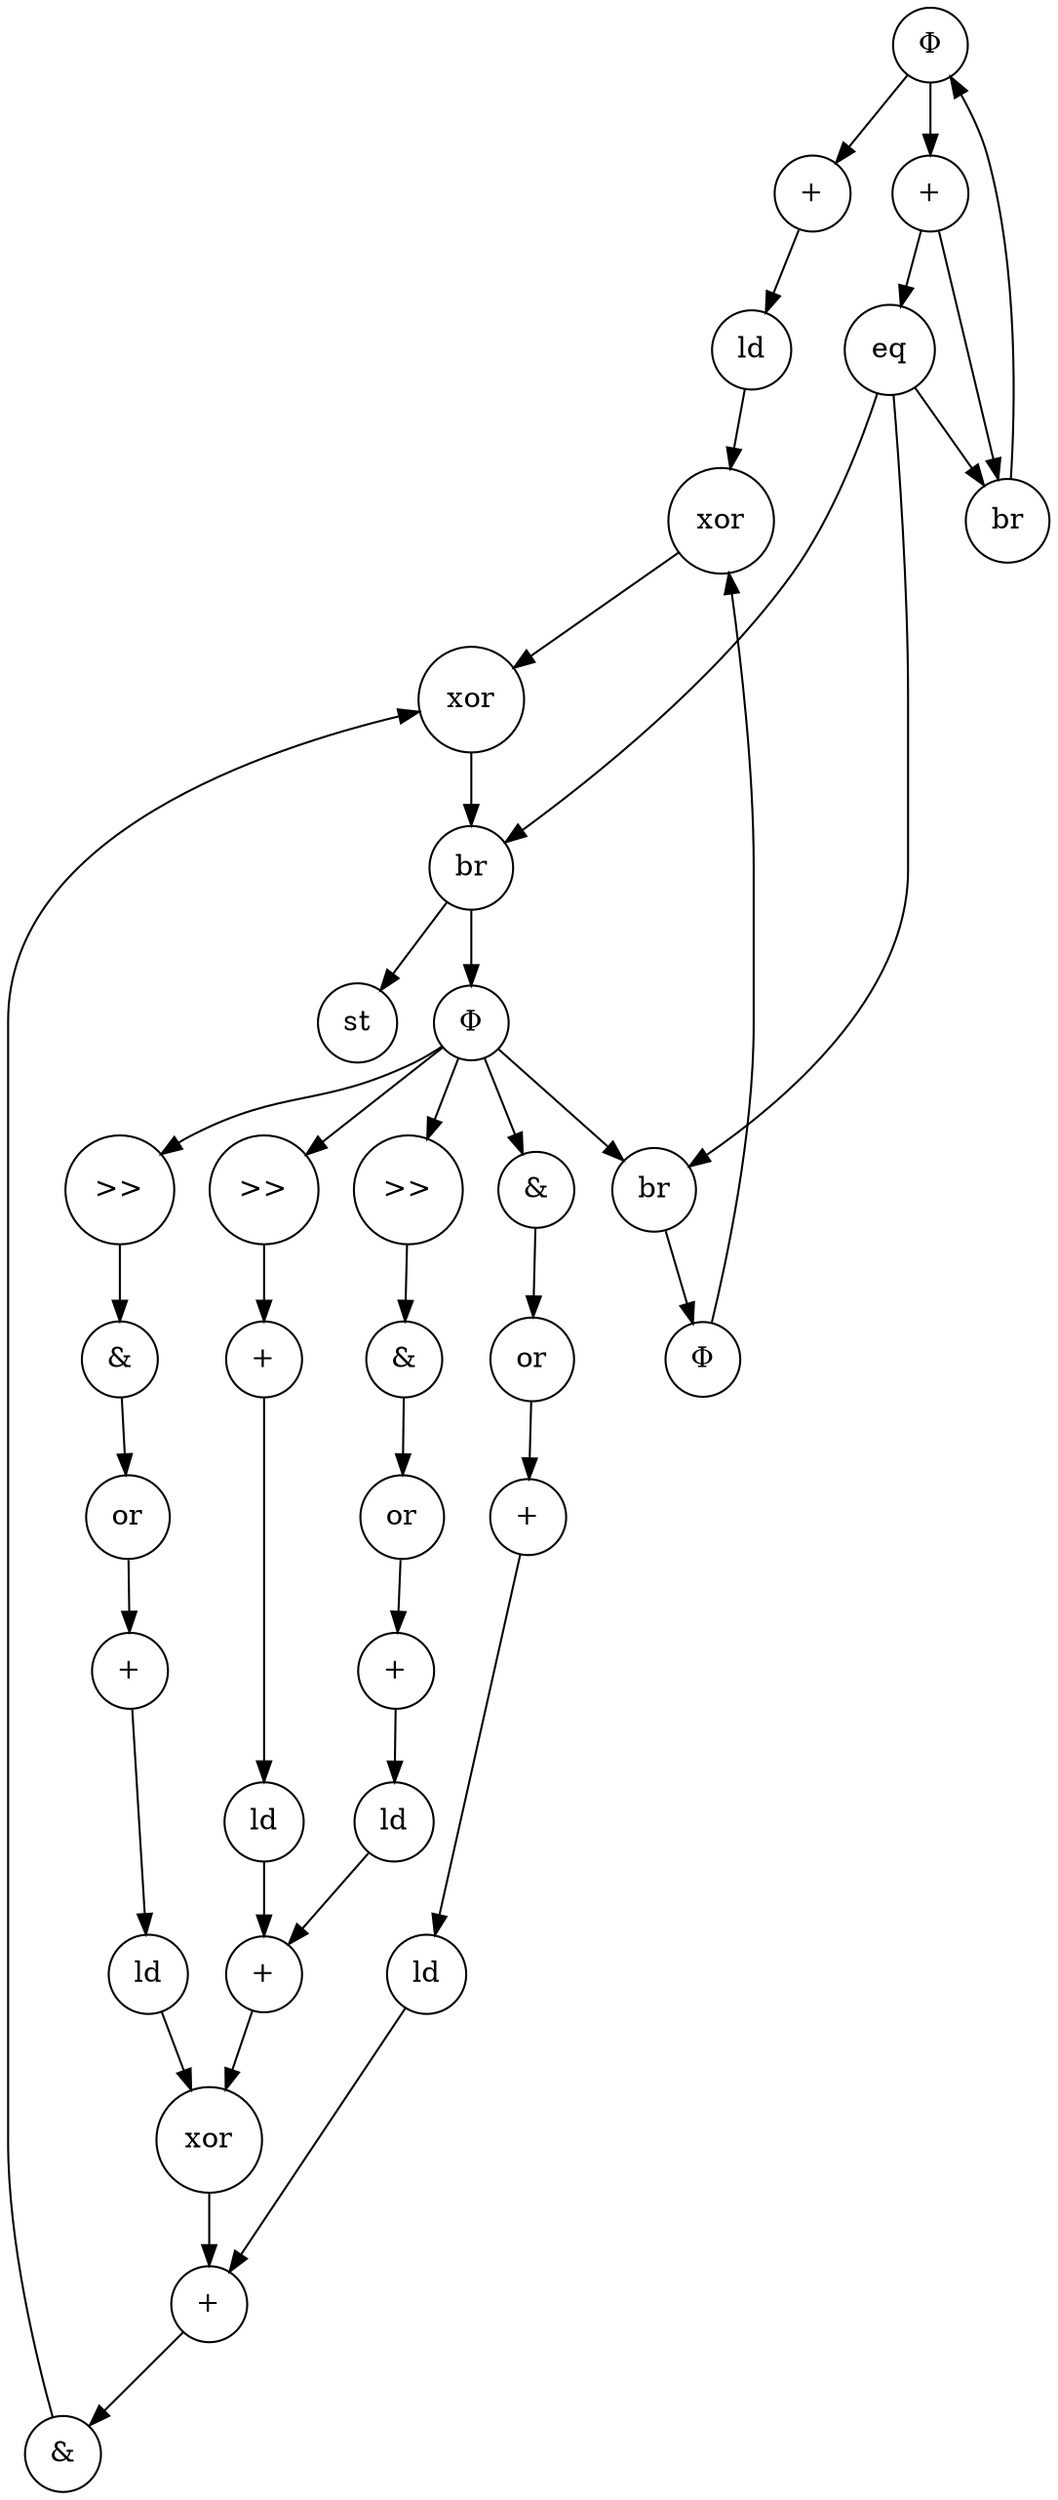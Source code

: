 digraph "DFG for'BF_encrypt' function" {
	Node0phi[shape=circle, label="Φ"];
	Node1phi[shape=circle, label="Φ"];
	Node2phi[shape=circle, label="Φ"];
	Node3getelementptr[shape=circle, label="+"];
	Node4load[shape=circle, label="ld"];
	Node5xor[shape=circle, label="xor"];
	Node6lshr[shape=circle, label=">>"];
	Node7getelementptr[shape=circle, label="+"];
	Node8load[shape=circle, label="ld"];
	Node9lshr[shape=circle, label=">>"];
	Node10and[shape=circle, label="&"];
	Node11or[shape=circle, label="or"];
	Node12getelementptr[shape=circle, label="+"];
	Node13load[shape=circle, label="ld"];
	Node14add[shape=circle, label="+"];
	Node15lshr[shape=circle, label=">>"];
	Node16and[shape=circle, label="&"];
	Node17or[shape=circle, label="or"];
	Node18getelementptr[shape=circle, label="+"];
	Node19load[shape=circle, label="ld"];
	Node20xor[shape=circle, label="xor"];
	Node21and[shape=circle, label="&"];
	Node22or[shape=circle, label="or"];
	Node23getelementptr[shape=circle, label="+"];
	Node24load[shape=circle, label="ld"];
	Node25add[shape=circle, label="+"];
	Node26and[shape=circle, label="&"];
	Node27xor[shape=circle, label="xor"];
	Node28add[shape=circle, label="+"];
	Node29icmp[shape=circle, label="eq"];
	Node30br[shape=circle, label="br"];
	Node31br[shape=circle, label="br"];
	Node32br[shape=circle, label="br"];
	Node33store[shape=circle, label="st"];
edge [color=black]
	Node0phi -> Node3getelementptr
	Node3getelementptr -> Node4load
	Node4load -> Node5xor
	Node2phi -> Node5xor
	Node1phi -> Node6lshr
	Node6lshr -> Node7getelementptr
	Node7getelementptr -> Node8load
	Node1phi -> Node9lshr
	Node9lshr -> Node10and
	Node10and -> Node11or
	Node11or -> Node12getelementptr
	Node12getelementptr -> Node13load
	Node13load -> Node14add
	Node8load -> Node14add
	Node1phi -> Node15lshr
	Node15lshr -> Node16and
	Node16and -> Node17or
	Node17or -> Node18getelementptr
	Node18getelementptr -> Node19load
	Node14add -> Node20xor
	Node19load -> Node20xor
	Node1phi -> Node21and
	Node21and -> Node22or
	Node22or -> Node23getelementptr
	Node23getelementptr -> Node24load
	Node20xor -> Node25add
	Node24load -> Node25add
	Node25add -> Node26and
	Node5xor -> Node27xor
	Node26and -> Node27xor
	Node0phi -> Node28add
	Node28add -> Node29icmp
	Node29icmp -> Node30br
	Node29icmp -> Node31br
	Node29icmp -> Node32br
	Node28add -> Node30br
	Node30br -> Node0phi
	Node27xor -> Node31br
	Node31br -> Node1phi
	Node1phi -> Node32br
	Node32br -> Node2phi
	Node31br -> Node33store
}
